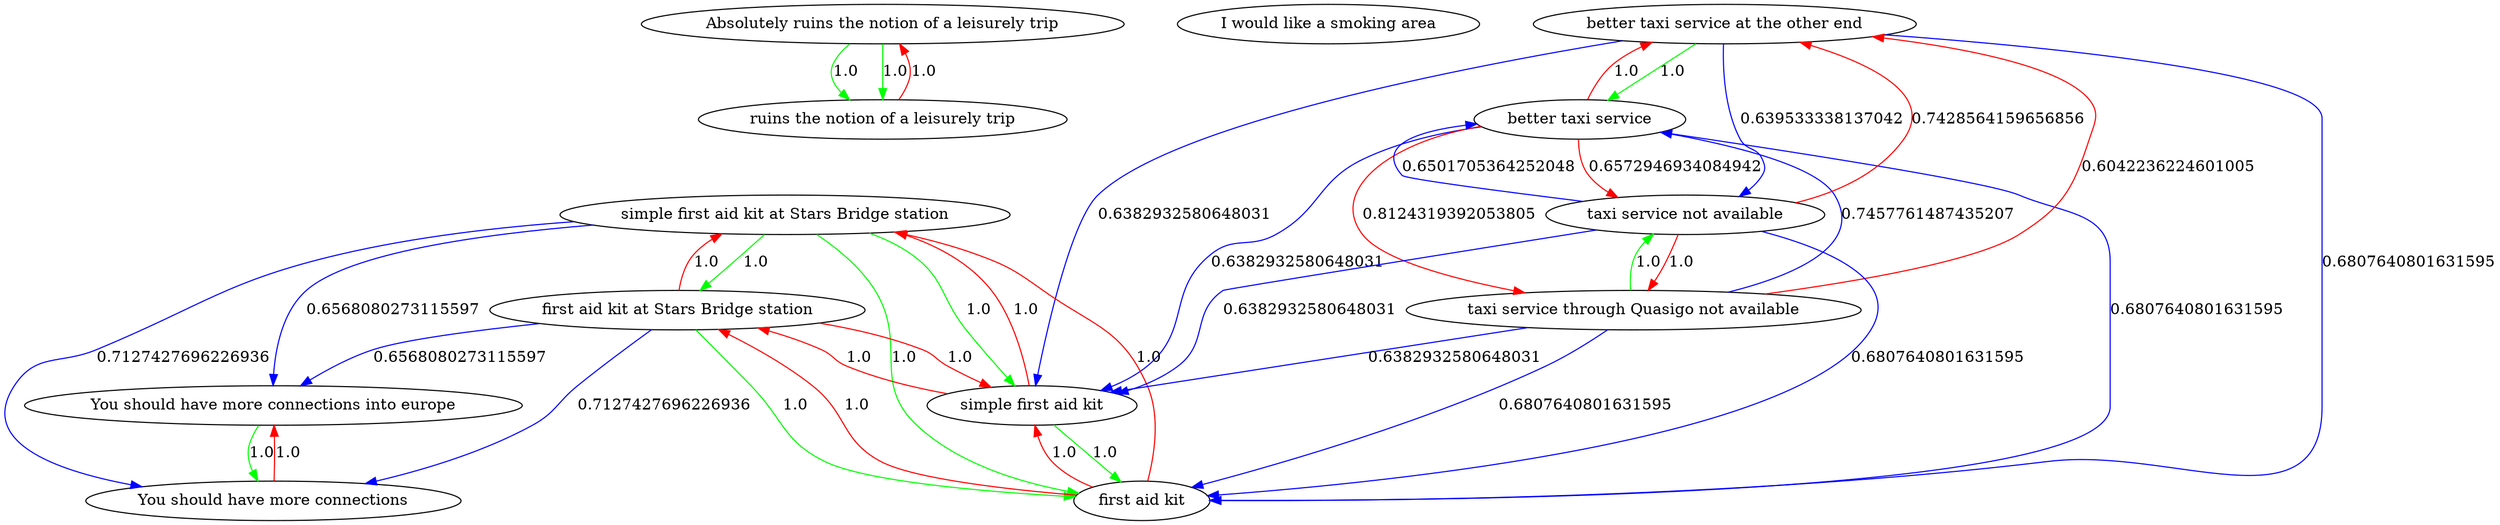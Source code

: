 digraph rawGraph {
"Absolutely ruins the notion of a leisurely trip";"ruins the notion of a leisurely trip";"I would like a smoking area";"You should have more connections into europe";"You should have more connections";"better taxi service at the other end";"better taxi service";"simple first aid kit at Stars Bridge station";"first aid kit at Stars Bridge station";"first aid kit";"simple first aid kit";"taxi service through Quasigo not available";"taxi service not available";"Absolutely ruins the notion of a leisurely trip" -> "ruins the notion of a leisurely trip" [label=1.0] [color=green]
"Absolutely ruins the notion of a leisurely trip" -> "ruins the notion of a leisurely trip" [label=1.0] [color=green]
"ruins the notion of a leisurely trip" -> "Absolutely ruins the notion of a leisurely trip" [label=1.0] [color=red]
"You should have more connections into europe" -> "You should have more connections" [label=1.0] [color=green]
"You should have more connections" -> "You should have more connections into europe" [label=1.0] [color=red]
"better taxi service at the other end" -> "better taxi service" [label=1.0] [color=green]
"better taxi service" -> "better taxi service at the other end" [label=1.0] [color=red]
"simple first aid kit at Stars Bridge station" -> "first aid kit at Stars Bridge station" [label=1.0] [color=green]
"first aid kit at Stars Bridge station" -> "first aid kit" [label=1.0] [color=green]
"simple first aid kit at Stars Bridge station" -> "simple first aid kit" [label=1.0] [color=green]
"simple first aid kit" -> "first aid kit" [label=1.0] [color=green]
"simple first aid kit at Stars Bridge station" -> "first aid kit" [label=1.0] [color=green]
"first aid kit at Stars Bridge station" -> "simple first aid kit at Stars Bridge station" [label=1.0] [color=red]
"first aid kit at Stars Bridge station" -> "simple first aid kit" [label=1.0] [color=red]
"first aid kit" -> "simple first aid kit at Stars Bridge station" [label=1.0] [color=red]
"first aid kit" -> "first aid kit at Stars Bridge station" [label=1.0] [color=red]
"first aid kit" -> "simple first aid kit" [label=1.0] [color=red]
"simple first aid kit" -> "simple first aid kit at Stars Bridge station" [label=1.0] [color=red]
"simple first aid kit" -> "first aid kit at Stars Bridge station" [label=1.0] [color=red]
"better taxi service at the other end" -> "first aid kit" [label=0.6807640801631595] [color=blue]
"better taxi service at the other end" -> "simple first aid kit" [label=0.6382932580648031] [color=blue]
"better taxi service" -> "first aid kit" [label=0.6807640801631595] [color=blue]
"better taxi service" -> "simple first aid kit" [label=0.6382932580648031] [color=blue]
"simple first aid kit at Stars Bridge station" -> "You should have more connections into europe" [label=0.6568080273115597] [color=blue]
"simple first aid kit at Stars Bridge station" -> "You should have more connections" [label=0.7127427696226936] [color=blue]
"first aid kit at Stars Bridge station" -> "You should have more connections into europe" [label=0.6568080273115597] [color=blue]
"first aid kit at Stars Bridge station" -> "You should have more connections" [label=0.7127427696226936] [color=blue]
"taxi service through Quasigo not available" -> "taxi service not available" [label=1.0] [color=green]
"taxi service not available" -> "taxi service through Quasigo not available" [label=1.0] [color=red]
"better taxi service at the other end" -> "taxi service not available" [label=0.639533338137042] [color=blue]
"better taxi service" -> "taxi service through Quasigo not available" [label=0.8124319392053805] [color=red]
"better taxi service" -> "taxi service not available" [label=0.6572946934084942] [color=red]
"taxi service through Quasigo not available" -> "better taxi service at the other end" [label=0.6042236224601005] [color=red]
"taxi service through Quasigo not available" -> "better taxi service" [label=0.7457761487435207] [color=blue]
"taxi service through Quasigo not available" -> "first aid kit" [label=0.6807640801631595] [color=blue]
"taxi service through Quasigo not available" -> "simple first aid kit" [label=0.6382932580648031] [color=blue]
"taxi service not available" -> "better taxi service at the other end" [label=0.7428564159656856] [color=red]
"taxi service not available" -> "better taxi service" [label=0.6501705364252048] [color=blue]
"taxi service not available" -> "first aid kit" [label=0.6807640801631595] [color=blue]
"taxi service not available" -> "simple first aid kit" [label=0.6382932580648031] [color=blue]
}